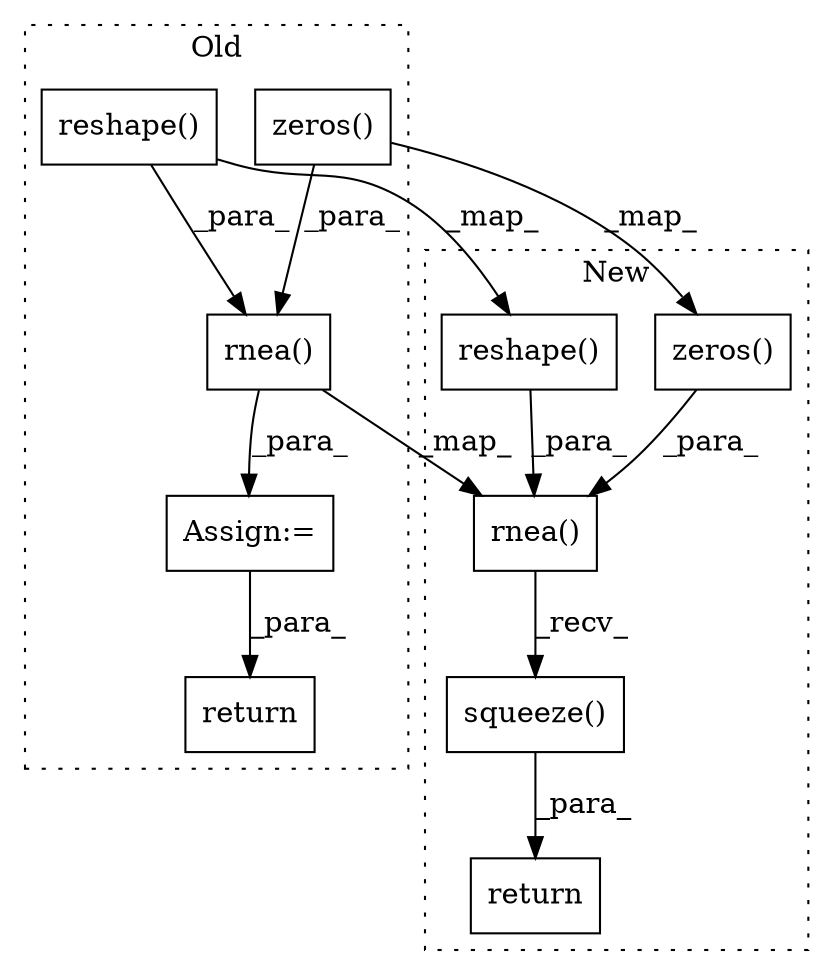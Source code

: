 digraph G {
subgraph cluster0 {
1 [label="rnea()" a="75" s="17928,18079" l="23,11" shape="box"];
3 [label="Assign:=" a="68" s="17925" l="3" shape="box"];
5 [label="return" a="93" s="18099" l="7" shape="box"];
7 [label="reshape()" a="75" s="18008,18034" l="22,1" shape="box"];
9 [label="zeros()" a="75" s="18068,18078" l="9,1" shape="box"];
label = "Old";
style="dotted";
}
subgraph cluster1 {
2 [label="rnea()" a="75" s="5635,5822" l="43,15" shape="box"];
4 [label="squeeze()" a="75" s="5635" l="241" shape="box"];
6 [label="return" a="93" s="5614" l="7" shape="box"];
8 [label="reshape()" a="75" s="5743,5769" l="22,1" shape="box"];
10 [label="zeros()" a="75" s="5811,5821" l="9,1" shape="box"];
label = "New";
style="dotted";
}
1 -> 2 [label="_map_"];
1 -> 3 [label="_para_"];
2 -> 4 [label="_recv_"];
3 -> 5 [label="_para_"];
4 -> 6 [label="_para_"];
7 -> 1 [label="_para_"];
7 -> 8 [label="_map_"];
8 -> 2 [label="_para_"];
9 -> 1 [label="_para_"];
9 -> 10 [label="_map_"];
10 -> 2 [label="_para_"];
}